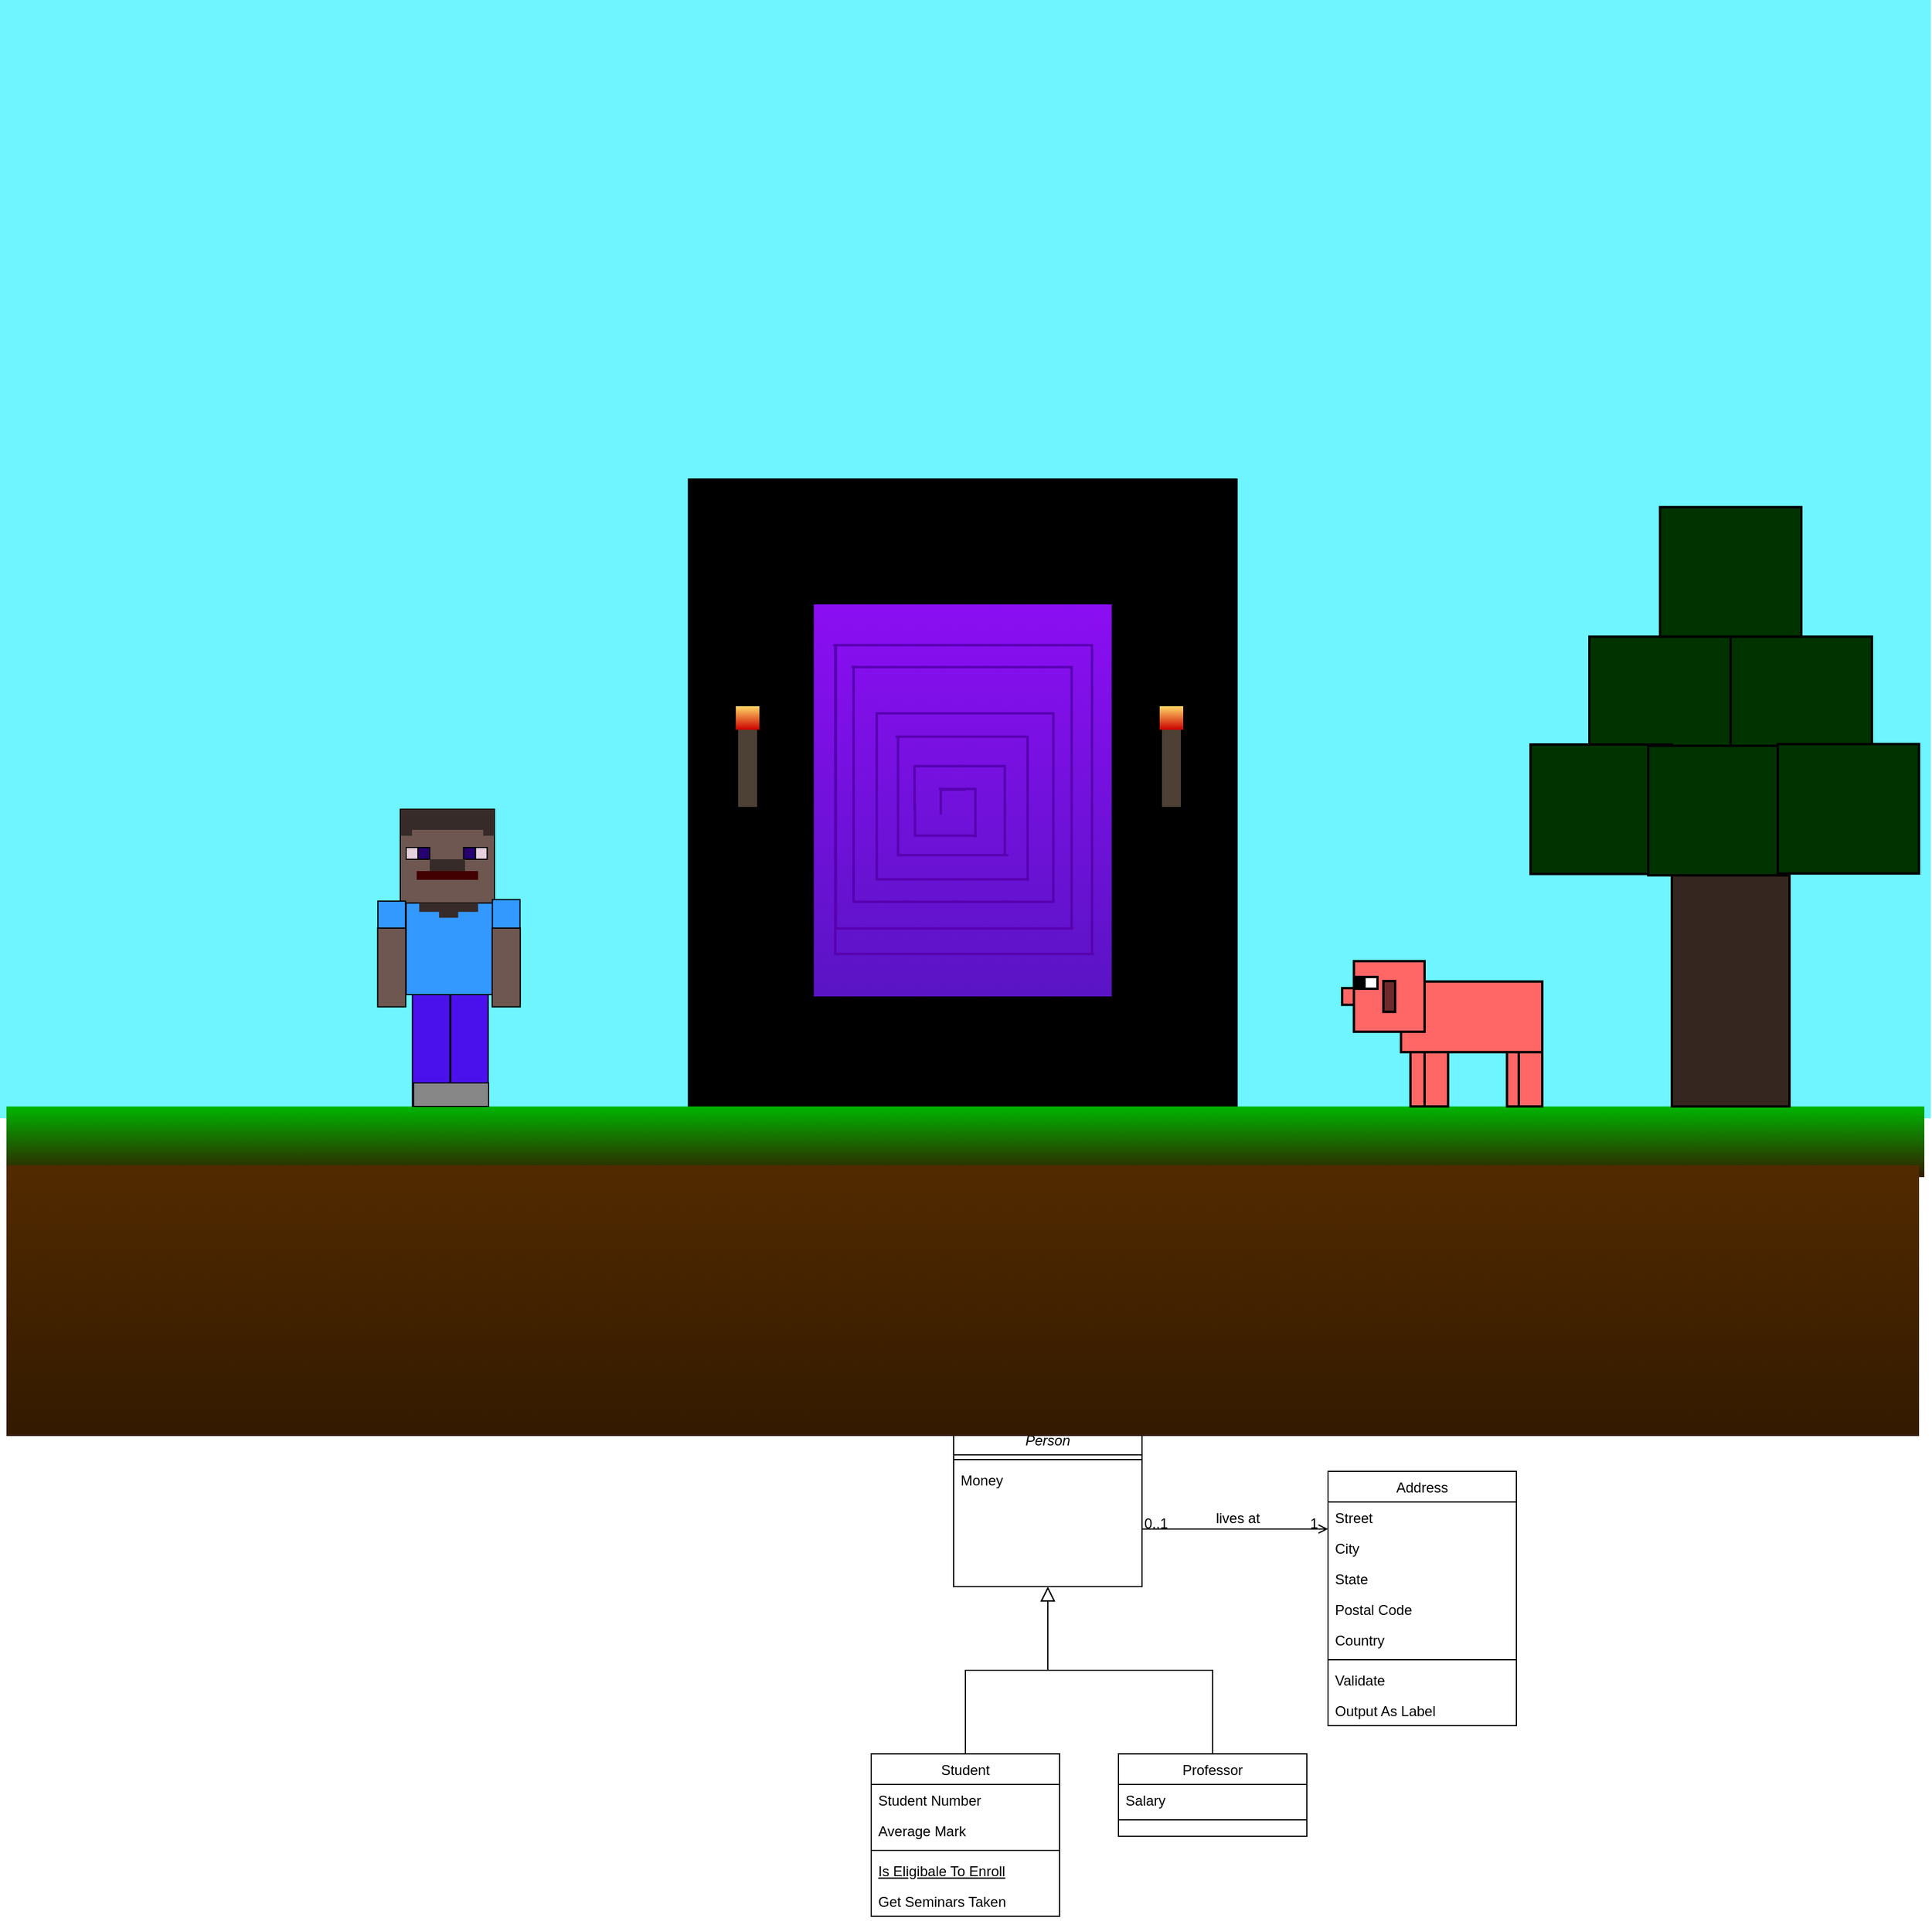 <mxfile version="13.9.3" type="github">
  <diagram id="C5RBs43oDa-KdzZeNtuy" name="Page-1">
    <mxGraphModel dx="2858" dy="2303" grid="1" gridSize="10" guides="1" tooltips="1" connect="1" arrows="1" fold="1" page="1" pageScale="1" pageWidth="827" pageHeight="1169" math="0" shadow="0">
      <root>
        <mxCell id="WIyWlLk6GJQsqaUBKTNV-0" />
        <mxCell id="WIyWlLk6GJQsqaUBKTNV-1" parent="WIyWlLk6GJQsqaUBKTNV-0" />
        <mxCell id="sEisbSqVoisZS8P3Yscg-30" value="" style="rounded=0;whiteSpace=wrap;html=1;strokeWidth=2;fillColor=#6EF5FF;strokeColor=none;" vertex="1" parent="WIyWlLk6GJQsqaUBKTNV-1">
          <mxGeometry x="-620" y="-1130" width="1640" height="950" as="geometry" />
        </mxCell>
        <mxCell id="zkfFHV4jXpPFQw0GAbJ--0" value="Person" style="swimlane;fontStyle=2;align=center;verticalAlign=top;childLayout=stackLayout;horizontal=1;startSize=26;horizontalStack=0;resizeParent=1;resizeLast=0;collapsible=1;marginBottom=0;rounded=0;shadow=0;strokeWidth=1;" parent="WIyWlLk6GJQsqaUBKTNV-1" vertex="1">
          <mxGeometry x="190" y="80" width="160" height="138" as="geometry">
            <mxRectangle x="230" y="140" width="160" height="26" as="alternateBounds" />
          </mxGeometry>
        </mxCell>
        <mxCell id="zkfFHV4jXpPFQw0GAbJ--4" value="" style="line;html=1;strokeWidth=1;align=left;verticalAlign=middle;spacingTop=-1;spacingLeft=3;spacingRight=3;rotatable=0;labelPosition=right;points=[];portConstraint=eastwest;" parent="zkfFHV4jXpPFQw0GAbJ--0" vertex="1">
          <mxGeometry y="26" width="160" height="8" as="geometry" />
        </mxCell>
        <mxCell id="zkfFHV4jXpPFQw0GAbJ--5" value="Money" style="text;align=left;verticalAlign=top;spacingLeft=4;spacingRight=4;overflow=hidden;rotatable=0;points=[[0,0.5],[1,0.5]];portConstraint=eastwest;" parent="zkfFHV4jXpPFQw0GAbJ--0" vertex="1">
          <mxGeometry y="34" width="160" height="26" as="geometry" />
        </mxCell>
        <mxCell id="zkfFHV4jXpPFQw0GAbJ--6" value="Student" style="swimlane;fontStyle=0;align=center;verticalAlign=top;childLayout=stackLayout;horizontal=1;startSize=26;horizontalStack=0;resizeParent=1;resizeLast=0;collapsible=1;marginBottom=0;rounded=0;shadow=0;strokeWidth=1;" parent="WIyWlLk6GJQsqaUBKTNV-1" vertex="1">
          <mxGeometry x="120" y="360" width="160" height="138" as="geometry">
            <mxRectangle x="130" y="380" width="160" height="26" as="alternateBounds" />
          </mxGeometry>
        </mxCell>
        <mxCell id="zkfFHV4jXpPFQw0GAbJ--7" value="Student Number" style="text;align=left;verticalAlign=top;spacingLeft=4;spacingRight=4;overflow=hidden;rotatable=0;points=[[0,0.5],[1,0.5]];portConstraint=eastwest;" parent="zkfFHV4jXpPFQw0GAbJ--6" vertex="1">
          <mxGeometry y="26" width="160" height="26" as="geometry" />
        </mxCell>
        <mxCell id="zkfFHV4jXpPFQw0GAbJ--8" value="Average Mark" style="text;align=left;verticalAlign=top;spacingLeft=4;spacingRight=4;overflow=hidden;rotatable=0;points=[[0,0.5],[1,0.5]];portConstraint=eastwest;rounded=0;shadow=0;html=0;" parent="zkfFHV4jXpPFQw0GAbJ--6" vertex="1">
          <mxGeometry y="52" width="160" height="26" as="geometry" />
        </mxCell>
        <mxCell id="zkfFHV4jXpPFQw0GAbJ--9" value="" style="line;html=1;strokeWidth=1;align=left;verticalAlign=middle;spacingTop=-1;spacingLeft=3;spacingRight=3;rotatable=0;labelPosition=right;points=[];portConstraint=eastwest;" parent="zkfFHV4jXpPFQw0GAbJ--6" vertex="1">
          <mxGeometry y="78" width="160" height="8" as="geometry" />
        </mxCell>
        <mxCell id="zkfFHV4jXpPFQw0GAbJ--10" value="Is Eligibale To Enroll" style="text;align=left;verticalAlign=top;spacingLeft=4;spacingRight=4;overflow=hidden;rotatable=0;points=[[0,0.5],[1,0.5]];portConstraint=eastwest;fontStyle=4" parent="zkfFHV4jXpPFQw0GAbJ--6" vertex="1">
          <mxGeometry y="86" width="160" height="26" as="geometry" />
        </mxCell>
        <mxCell id="zkfFHV4jXpPFQw0GAbJ--11" value="Get Seminars Taken" style="text;align=left;verticalAlign=top;spacingLeft=4;spacingRight=4;overflow=hidden;rotatable=0;points=[[0,0.5],[1,0.5]];portConstraint=eastwest;" parent="zkfFHV4jXpPFQw0GAbJ--6" vertex="1">
          <mxGeometry y="112" width="160" height="26" as="geometry" />
        </mxCell>
        <mxCell id="zkfFHV4jXpPFQw0GAbJ--12" value="" style="endArrow=block;endSize=10;endFill=0;shadow=0;strokeWidth=1;rounded=0;edgeStyle=elbowEdgeStyle;elbow=vertical;" parent="WIyWlLk6GJQsqaUBKTNV-1" source="zkfFHV4jXpPFQw0GAbJ--6" target="zkfFHV4jXpPFQw0GAbJ--0" edge="1">
          <mxGeometry width="160" relative="1" as="geometry">
            <mxPoint x="200" y="203" as="sourcePoint" />
            <mxPoint x="200" y="203" as="targetPoint" />
          </mxGeometry>
        </mxCell>
        <mxCell id="zkfFHV4jXpPFQw0GAbJ--13" value="Professor" style="swimlane;fontStyle=0;align=center;verticalAlign=top;childLayout=stackLayout;horizontal=1;startSize=26;horizontalStack=0;resizeParent=1;resizeLast=0;collapsible=1;marginBottom=0;rounded=0;shadow=0;strokeWidth=1;" parent="WIyWlLk6GJQsqaUBKTNV-1" vertex="1">
          <mxGeometry x="330" y="360" width="160" height="70" as="geometry">
            <mxRectangle x="340" y="380" width="170" height="26" as="alternateBounds" />
          </mxGeometry>
        </mxCell>
        <mxCell id="zkfFHV4jXpPFQw0GAbJ--14" value="Salary" style="text;align=left;verticalAlign=top;spacingLeft=4;spacingRight=4;overflow=hidden;rotatable=0;points=[[0,0.5],[1,0.5]];portConstraint=eastwest;" parent="zkfFHV4jXpPFQw0GAbJ--13" vertex="1">
          <mxGeometry y="26" width="160" height="26" as="geometry" />
        </mxCell>
        <mxCell id="zkfFHV4jXpPFQw0GAbJ--15" value="" style="line;html=1;strokeWidth=1;align=left;verticalAlign=middle;spacingTop=-1;spacingLeft=3;spacingRight=3;rotatable=0;labelPosition=right;points=[];portConstraint=eastwest;" parent="zkfFHV4jXpPFQw0GAbJ--13" vertex="1">
          <mxGeometry y="52" width="160" height="8" as="geometry" />
        </mxCell>
        <mxCell id="zkfFHV4jXpPFQw0GAbJ--16" value="" style="endArrow=block;endSize=10;endFill=0;shadow=0;strokeWidth=1;rounded=0;edgeStyle=elbowEdgeStyle;elbow=vertical;" parent="WIyWlLk6GJQsqaUBKTNV-1" source="zkfFHV4jXpPFQw0GAbJ--13" target="zkfFHV4jXpPFQw0GAbJ--0" edge="1">
          <mxGeometry width="160" relative="1" as="geometry">
            <mxPoint x="210" y="373" as="sourcePoint" />
            <mxPoint x="310" y="271" as="targetPoint" />
          </mxGeometry>
        </mxCell>
        <mxCell id="zkfFHV4jXpPFQw0GAbJ--17" value="Address" style="swimlane;fontStyle=0;align=center;verticalAlign=top;childLayout=stackLayout;horizontal=1;startSize=26;horizontalStack=0;resizeParent=1;resizeLast=0;collapsible=1;marginBottom=0;rounded=0;shadow=0;strokeWidth=1;" parent="WIyWlLk6GJQsqaUBKTNV-1" vertex="1">
          <mxGeometry x="508" y="120" width="160" height="216" as="geometry">
            <mxRectangle x="550" y="140" width="160" height="26" as="alternateBounds" />
          </mxGeometry>
        </mxCell>
        <mxCell id="zkfFHV4jXpPFQw0GAbJ--18" value="Street" style="text;align=left;verticalAlign=top;spacingLeft=4;spacingRight=4;overflow=hidden;rotatable=0;points=[[0,0.5],[1,0.5]];portConstraint=eastwest;" parent="zkfFHV4jXpPFQw0GAbJ--17" vertex="1">
          <mxGeometry y="26" width="160" height="26" as="geometry" />
        </mxCell>
        <mxCell id="zkfFHV4jXpPFQw0GAbJ--19" value="City" style="text;align=left;verticalAlign=top;spacingLeft=4;spacingRight=4;overflow=hidden;rotatable=0;points=[[0,0.5],[1,0.5]];portConstraint=eastwest;rounded=0;shadow=0;html=0;" parent="zkfFHV4jXpPFQw0GAbJ--17" vertex="1">
          <mxGeometry y="52" width="160" height="26" as="geometry" />
        </mxCell>
        <mxCell id="zkfFHV4jXpPFQw0GAbJ--20" value="State" style="text;align=left;verticalAlign=top;spacingLeft=4;spacingRight=4;overflow=hidden;rotatable=0;points=[[0,0.5],[1,0.5]];portConstraint=eastwest;rounded=0;shadow=0;html=0;" parent="zkfFHV4jXpPFQw0GAbJ--17" vertex="1">
          <mxGeometry y="78" width="160" height="26" as="geometry" />
        </mxCell>
        <mxCell id="zkfFHV4jXpPFQw0GAbJ--21" value="Postal Code" style="text;align=left;verticalAlign=top;spacingLeft=4;spacingRight=4;overflow=hidden;rotatable=0;points=[[0,0.5],[1,0.5]];portConstraint=eastwest;rounded=0;shadow=0;html=0;" parent="zkfFHV4jXpPFQw0GAbJ--17" vertex="1">
          <mxGeometry y="104" width="160" height="26" as="geometry" />
        </mxCell>
        <mxCell id="zkfFHV4jXpPFQw0GAbJ--22" value="Country" style="text;align=left;verticalAlign=top;spacingLeft=4;spacingRight=4;overflow=hidden;rotatable=0;points=[[0,0.5],[1,0.5]];portConstraint=eastwest;rounded=0;shadow=0;html=0;" parent="zkfFHV4jXpPFQw0GAbJ--17" vertex="1">
          <mxGeometry y="130" width="160" height="26" as="geometry" />
        </mxCell>
        <mxCell id="zkfFHV4jXpPFQw0GAbJ--23" value="" style="line;html=1;strokeWidth=1;align=left;verticalAlign=middle;spacingTop=-1;spacingLeft=3;spacingRight=3;rotatable=0;labelPosition=right;points=[];portConstraint=eastwest;" parent="zkfFHV4jXpPFQw0GAbJ--17" vertex="1">
          <mxGeometry y="156" width="160" height="8" as="geometry" />
        </mxCell>
        <mxCell id="zkfFHV4jXpPFQw0GAbJ--24" value="Validate" style="text;align=left;verticalAlign=top;spacingLeft=4;spacingRight=4;overflow=hidden;rotatable=0;points=[[0,0.5],[1,0.5]];portConstraint=eastwest;" parent="zkfFHV4jXpPFQw0GAbJ--17" vertex="1">
          <mxGeometry y="164" width="160" height="26" as="geometry" />
        </mxCell>
        <mxCell id="zkfFHV4jXpPFQw0GAbJ--25" value="Output As Label" style="text;align=left;verticalAlign=top;spacingLeft=4;spacingRight=4;overflow=hidden;rotatable=0;points=[[0,0.5],[1,0.5]];portConstraint=eastwest;" parent="zkfFHV4jXpPFQw0GAbJ--17" vertex="1">
          <mxGeometry y="190" width="160" height="26" as="geometry" />
        </mxCell>
        <mxCell id="zkfFHV4jXpPFQw0GAbJ--26" value="" style="endArrow=open;shadow=0;strokeWidth=1;rounded=0;endFill=1;edgeStyle=elbowEdgeStyle;elbow=vertical;" parent="WIyWlLk6GJQsqaUBKTNV-1" source="zkfFHV4jXpPFQw0GAbJ--0" target="zkfFHV4jXpPFQw0GAbJ--17" edge="1">
          <mxGeometry x="0.5" y="41" relative="1" as="geometry">
            <mxPoint x="380" y="192" as="sourcePoint" />
            <mxPoint x="540" y="192" as="targetPoint" />
            <mxPoint x="-40" y="32" as="offset" />
          </mxGeometry>
        </mxCell>
        <mxCell id="zkfFHV4jXpPFQw0GAbJ--27" value="0..1" style="resizable=0;align=left;verticalAlign=bottom;labelBackgroundColor=none;fontSize=12;" parent="zkfFHV4jXpPFQw0GAbJ--26" connectable="0" vertex="1">
          <mxGeometry x="-1" relative="1" as="geometry">
            <mxPoint y="4" as="offset" />
          </mxGeometry>
        </mxCell>
        <mxCell id="zkfFHV4jXpPFQw0GAbJ--28" value="1" style="resizable=0;align=right;verticalAlign=bottom;labelBackgroundColor=none;fontSize=12;" parent="zkfFHV4jXpPFQw0GAbJ--26" connectable="0" vertex="1">
          <mxGeometry x="1" relative="1" as="geometry">
            <mxPoint x="-7" y="4" as="offset" />
          </mxGeometry>
        </mxCell>
        <mxCell id="zkfFHV4jXpPFQw0GAbJ--29" value="lives at" style="text;html=1;resizable=0;points=[];;align=center;verticalAlign=middle;labelBackgroundColor=none;rounded=0;shadow=0;strokeWidth=1;fontSize=12;" parent="zkfFHV4jXpPFQw0GAbJ--26" vertex="1" connectable="0">
          <mxGeometry x="0.5" y="49" relative="1" as="geometry">
            <mxPoint x="-38" y="40" as="offset" />
          </mxGeometry>
        </mxCell>
        <mxCell id="3V0lFy5Hcrdc6yYL49SP-5" value="" style="rounded=0;whiteSpace=wrap;html=1;comic=0;strokeColor=#000000;strokeWidth=107;fillColor=#930DFA;gradientColor=#5215BD;" parent="WIyWlLk6GJQsqaUBKTNV-1" vertex="1">
          <mxGeometry x="17.75" y="-670" width="360" height="440" as="geometry" />
        </mxCell>
        <mxCell id="3V0lFy5Hcrdc6yYL49SP-9" value="" style="rounded=0;whiteSpace=wrap;html=1;comic=0;strokeColor=#000000;strokeWidth=9;rotation=-90;fillColor=#4D4135;" parent="WIyWlLk6GJQsqaUBKTNV-1" vertex="1">
          <mxGeometry x="-30" y="-497.5" width="90" height="25" as="geometry" />
        </mxCell>
        <mxCell id="3V0lFy5Hcrdc6yYL49SP-10" value="" style="rounded=0;whiteSpace=wrap;html=1;comic=0;strokeColor=#000000;strokeWidth=9;rotation=-90;fillColor=#4D4135;" parent="WIyWlLk6GJQsqaUBKTNV-1" vertex="1">
          <mxGeometry x="330" y="-497.5" width="90" height="25" as="geometry" />
        </mxCell>
        <mxCell id="3V0lFy5Hcrdc6yYL49SP-12" value="" style="rounded=0;whiteSpace=wrap;html=1;comic=0;strokeWidth=9;rotation=-90;fillColor=#CC0000;gradientColor=#FFD966;gradientDirection=west;direction=west;strokeColor=none;" parent="WIyWlLk6GJQsqaUBKTNV-1" vertex="1">
          <mxGeometry x="365" y="-530" width="20" height="20" as="geometry" />
        </mxCell>
        <mxCell id="3V0lFy5Hcrdc6yYL49SP-13" value="" style="rounded=0;whiteSpace=wrap;html=1;comic=0;strokeWidth=9;rotation=-90;fillColor=#CC0000;gradientColor=#FFD966;gradientDirection=west;direction=west;strokeColor=none;" parent="WIyWlLk6GJQsqaUBKTNV-1" vertex="1">
          <mxGeometry x="5" y="-530" width="20" height="20" as="geometry" />
        </mxCell>
        <mxCell id="3V0lFy5Hcrdc6yYL49SP-15" value="" style="rounded=0;whiteSpace=wrap;html=1;comic=0;strokeWidth=1;gradientDirection=south;gradientColor=#331A00;fillColor=#00B500;strokeColor=none;" parent="WIyWlLk6GJQsqaUBKTNV-1" vertex="1">
          <mxGeometry x="-614.5" y="-190" width="1629" height="60" as="geometry" />
        </mxCell>
        <mxCell id="3V0lFy5Hcrdc6yYL49SP-16" value="" style="rounded=0;whiteSpace=wrap;html=1;comic=0;strokeWidth=1;gradientColor=#331A00;strokeColor=none;fillColor=#522A00;" parent="WIyWlLk6GJQsqaUBKTNV-1" vertex="1">
          <mxGeometry x="-614.5" y="-140" width="1624.5" height="230" as="geometry" />
        </mxCell>
        <mxCell id="ScEqLUmw5oNHO-DYPjXm-2" value="" style="whiteSpace=wrap;html=1;aspect=fixed;fillColor=#6E5751;" parent="WIyWlLk6GJQsqaUBKTNV-1" vertex="1">
          <mxGeometry x="-280" y="-442.5" width="80" height="80" as="geometry" />
        </mxCell>
        <mxCell id="ScEqLUmw5oNHO-DYPjXm-4" value="" style="rounded=0;whiteSpace=wrap;html=1;rotation=90;fillColor=#3399FF;" parent="WIyWlLk6GJQsqaUBKTNV-1" vertex="1">
          <mxGeometry x="-274.99" y="-362.81" width="77.82" height="77.82" as="geometry" />
        </mxCell>
        <mxCell id="ScEqLUmw5oNHO-DYPjXm-6" value="" style="rounded=0;whiteSpace=wrap;html=1;rotation=90;fillColor=#4B11ED;" parent="WIyWlLk6GJQsqaUBKTNV-1" vertex="1">
          <mxGeometry x="-268.75" y="-253.43" width="95" height="31.87" as="geometry" />
        </mxCell>
        <mxCell id="ScEqLUmw5oNHO-DYPjXm-9" value="" style="rounded=0;whiteSpace=wrap;html=1;rotation=90;fillColor=#3399FF;" parent="WIyWlLk6GJQsqaUBKTNV-1" vertex="1">
          <mxGeometry x="-234.06" y="-333.47" width="88.06" height="23.47" as="geometry" />
        </mxCell>
        <mxCell id="ScEqLUmw5oNHO-DYPjXm-11" value="" style="whiteSpace=wrap;html=1;aspect=fixed;fillColor=#E6D0DE;" parent="WIyWlLk6GJQsqaUBKTNV-1" vertex="1">
          <mxGeometry x="-275" y="-410" width="10" height="10" as="geometry" />
        </mxCell>
        <mxCell id="ScEqLUmw5oNHO-DYPjXm-17" value="" style="whiteSpace=wrap;html=1;aspect=fixed;fillColor=#E6D0DE;" parent="WIyWlLk6GJQsqaUBKTNV-1" vertex="1">
          <mxGeometry x="-216.25" y="-410" width="10" height="10" as="geometry" />
        </mxCell>
        <mxCell id="ScEqLUmw5oNHO-DYPjXm-20" value="" style="whiteSpace=wrap;html=1;aspect=fixed;strokeColor=#000000;fillColor=#260170;" parent="WIyWlLk6GJQsqaUBKTNV-1" vertex="1">
          <mxGeometry x="-265" y="-410" width="10" height="10" as="geometry" />
        </mxCell>
        <mxCell id="ScEqLUmw5oNHO-DYPjXm-21" value="" style="whiteSpace=wrap;html=1;aspect=fixed;strokeColor=#000000;fillColor=#260170;" parent="WIyWlLk6GJQsqaUBKTNV-1" vertex="1">
          <mxGeometry x="-226.25" y="-410" width="10" height="10" as="geometry" />
        </mxCell>
        <mxCell id="ScEqLUmw5oNHO-DYPjXm-25" value="" style="rounded=0;whiteSpace=wrap;html=1;rotation=90;fillColor=#3399FF;" parent="WIyWlLk6GJQsqaUBKTNV-1" vertex="1">
          <mxGeometry x="-330.66" y="-332.81" width="86.74" height="23.47" as="geometry" />
        </mxCell>
        <mxCell id="ScEqLUmw5oNHO-DYPjXm-26" value="" style="rounded=0;whiteSpace=wrap;html=1;rotation=90;fillColor=#6E5751;" parent="WIyWlLk6GJQsqaUBKTNV-1" vertex="1">
          <mxGeometry x="-320.76" y="-320" width="66.93" height="23.85" as="geometry" />
        </mxCell>
        <mxCell id="ScEqLUmw5oNHO-DYPjXm-27" value="" style="rounded=0;whiteSpace=wrap;html=1;rotation=90;fillColor=#6E5751;" parent="WIyWlLk6GJQsqaUBKTNV-1" vertex="1">
          <mxGeometry x="-223.5" y="-320" width="66.93" height="23.85" as="geometry" />
        </mxCell>
        <mxCell id="ScEqLUmw5oNHO-DYPjXm-28" value="" style="rounded=0;whiteSpace=wrap;html=1;fillColor=#362B28;strokeColor=none;" parent="WIyWlLk6GJQsqaUBKTNV-1" vertex="1">
          <mxGeometry x="-255" y="-400" width="30" height="10" as="geometry" />
        </mxCell>
        <mxCell id="ScEqLUmw5oNHO-DYPjXm-29" value="" style="rounded=0;whiteSpace=wrap;html=1;fillColor=#420000;strokeColor=none;" parent="WIyWlLk6GJQsqaUBKTNV-1" vertex="1">
          <mxGeometry x="-266.09" y="-390" width="52.18" height="7.5" as="geometry" />
        </mxCell>
        <mxCell id="ScEqLUmw5oNHO-DYPjXm-30" value="" style="rounded=0;whiteSpace=wrap;html=1;fillColor=#362B28;strokeColor=none;" parent="WIyWlLk6GJQsqaUBKTNV-1" vertex="1">
          <mxGeometry x="-263.91" y="-362.81" width="50" height="7.5" as="geometry" />
        </mxCell>
        <mxCell id="ScEqLUmw5oNHO-DYPjXm-31" value="" style="rounded=0;whiteSpace=wrap;html=1;fillColor=#362B28;strokeColor=none;" parent="WIyWlLk6GJQsqaUBKTNV-1" vertex="1">
          <mxGeometry x="-247.04" y="-357.81" width="16.25" height="7.5" as="geometry" />
        </mxCell>
        <mxCell id="ScEqLUmw5oNHO-DYPjXm-32" value="" style="rounded=0;whiteSpace=wrap;html=1;rotation=90;fillColor=#4B11ED;" parent="WIyWlLk6GJQsqaUBKTNV-1" vertex="1">
          <mxGeometry x="-301.25" y="-253.43" width="95" height="31.87" as="geometry" />
        </mxCell>
        <mxCell id="ScEqLUmw5oNHO-DYPjXm-34" value="" style="rounded=0;whiteSpace=wrap;html=1;fillColor=#878787;" parent="WIyWlLk6GJQsqaUBKTNV-1" vertex="1">
          <mxGeometry x="-268.75" y="-210" width="63.75" height="20" as="geometry" />
        </mxCell>
        <mxCell id="ScEqLUmw5oNHO-DYPjXm-38" value="" style="rounded=0;whiteSpace=wrap;html=1;fillColor=#362B28;strokeColor=none;" parent="WIyWlLk6GJQsqaUBKTNV-1" vertex="1">
          <mxGeometry x="-279.58" y="-442.5" width="79.58" height="17.5" as="geometry" />
        </mxCell>
        <mxCell id="ScEqLUmw5oNHO-DYPjXm-39" value="" style="rounded=0;whiteSpace=wrap;html=1;fillColor=#362B28;strokeColor=none;" parent="WIyWlLk6GJQsqaUBKTNV-1" vertex="1">
          <mxGeometry x="-279.58" y="-430" width="9.58" height="10" as="geometry" />
        </mxCell>
        <mxCell id="ScEqLUmw5oNHO-DYPjXm-41" value="" style="rounded=0;whiteSpace=wrap;html=1;fillColor=#362B28;strokeColor=none;" parent="WIyWlLk6GJQsqaUBKTNV-1" vertex="1">
          <mxGeometry x="-209.58" y="-430" width="9.58" height="10" as="geometry" />
        </mxCell>
        <mxCell id="sEisbSqVoisZS8P3Yscg-13" value="" style="shape=partialRectangle;whiteSpace=wrap;html=1;bottom=0;right=0;fillColor=none;strokeWidth=2;strokeColor=#5700B0;" vertex="1" parent="WIyWlLk6GJQsqaUBKTNV-1">
          <mxGeometry x="179.07" y="-459.15" width="20" height="20" as="geometry" />
        </mxCell>
        <mxCell id="sEisbSqVoisZS8P3Yscg-14" value="" style="shape=partialRectangle;whiteSpace=wrap;html=1;bottom=0;right=0;fillColor=none;strokeWidth=2;rotation=90;strokeColor=#5700B0;" vertex="1" parent="WIyWlLk6GJQsqaUBKTNV-1">
          <mxGeometry x="173.45" y="-454.77" width="40" height="30" as="geometry" />
        </mxCell>
        <mxCell id="sEisbSqVoisZS8P3Yscg-15" value="" style="shape=partialRectangle;whiteSpace=wrap;html=1;bottom=0;right=0;fillColor=none;strokeWidth=2;rotation=-90;strokeColor=#5700B0;" vertex="1" parent="WIyWlLk6GJQsqaUBKTNV-1">
          <mxGeometry x="170.02" y="-458.52" width="25.62" height="51.25" as="geometry" />
        </mxCell>
        <mxCell id="sEisbSqVoisZS8P3Yscg-16" value="" style="shape=partialRectangle;whiteSpace=wrap;html=1;bottom=0;right=0;fillColor=none;strokeWidth=2;strokeColor=#5700B0;" vertex="1" parent="WIyWlLk6GJQsqaUBKTNV-1">
          <mxGeometry x="156.82" y="-479.15" width="40" height="37.5" as="geometry" />
        </mxCell>
        <mxCell id="sEisbSqVoisZS8P3Yscg-17" value="" style="shape=partialRectangle;whiteSpace=wrap;html=1;bottom=0;right=0;fillColor=none;strokeWidth=2;rotation=90;strokeColor=#5700B0;" vertex="1" parent="WIyWlLk6GJQsqaUBKTNV-1">
          <mxGeometry x="175.64" y="-461.34" width="75.62" height="40" as="geometry" />
        </mxCell>
        <mxCell id="sEisbSqVoisZS8P3Yscg-18" value="" style="shape=partialRectangle;whiteSpace=wrap;html=1;bottom=0;right=0;fillColor=none;strokeWidth=2;rotation=-90;strokeColor=#5700B0;" vertex="1" parent="WIyWlLk6GJQsqaUBKTNV-1">
          <mxGeometry x="139.07" y="-499.77" width="100" height="92.5" as="geometry" />
        </mxCell>
        <mxCell id="sEisbSqVoisZS8P3Yscg-22" value="" style="shape=partialRectangle;whiteSpace=wrap;html=1;bottom=0;right=0;fillColor=none;strokeWidth=2;rotation=90;strokeColor=#5700B0;" vertex="1" parent="WIyWlLk6GJQsqaUBKTNV-1">
          <mxGeometry x="136.57" y="-499.15" width="121.25" height="111.25" as="geometry" />
        </mxCell>
        <mxCell id="sEisbSqVoisZS8P3Yscg-23" value="" style="shape=partialRectangle;whiteSpace=wrap;html=1;bottom=0;right=0;fillColor=none;strokeWidth=2;rotation=-90;strokeColor=#5700B0;" vertex="1" parent="WIyWlLk6GJQsqaUBKTNV-1">
          <mxGeometry x="118.3" y="-517.43" width="140.93" height="128.13" as="geometry" />
        </mxCell>
        <mxCell id="sEisbSqVoisZS8P3Yscg-24" value="" style="shape=partialRectangle;whiteSpace=wrap;html=1;bottom=0;right=0;fillColor=none;strokeWidth=2;rotation=90;strokeColor=#5700B0;" vertex="1" parent="WIyWlLk6GJQsqaUBKTNV-1">
          <mxGeometry x="120" y="-518.99" width="159.69" height="149.69" as="geometry" />
        </mxCell>
        <mxCell id="sEisbSqVoisZS8P3Yscg-25" value="" style="shape=partialRectangle;whiteSpace=wrap;html=1;bottom=0;right=0;fillColor=none;strokeWidth=2;rotation=-90;strokeColor=#5700B0;" vertex="1" parent="WIyWlLk6GJQsqaUBKTNV-1">
          <mxGeometry x="90" y="-548.53" width="199.69" height="169.69" as="geometry" />
        </mxCell>
        <mxCell id="sEisbSqVoisZS8P3Yscg-26" value="" style="shape=partialRectangle;whiteSpace=wrap;html=1;bottom=0;right=0;fillColor=none;strokeWidth=2;rotation=90;strokeColor=#5700B0;" vertex="1" parent="WIyWlLk6GJQsqaUBKTNV-1">
          <mxGeometry x="86.22" y="-545.22" width="222" height="186" as="geometry" />
        </mxCell>
        <mxCell id="sEisbSqVoisZS8P3Yscg-27" value="" style="shape=partialRectangle;whiteSpace=wrap;html=1;bottom=0;right=0;fillColor=none;strokeWidth=2;rotation=-90;strokeColor=#5700B0;" vertex="1" parent="WIyWlLk6GJQsqaUBKTNV-1">
          <mxGeometry x="70.04" y="-561.93" width="240.64" height="200.78" as="geometry" />
        </mxCell>
        <mxCell id="sEisbSqVoisZS8P3Yscg-28" value="" style="shape=partialRectangle;whiteSpace=wrap;html=1;bottom=0;right=0;fillColor=none;strokeWidth=2;rotation=90;strokeColor=#5700B0;" vertex="1" parent="WIyWlLk6GJQsqaUBKTNV-1">
          <mxGeometry x="67.01" y="-560.18" width="262.21" height="218.85" as="geometry" />
        </mxCell>
        <mxCell id="sEisbSqVoisZS8P3Yscg-29" value="" style="shape=partialRectangle;whiteSpace=wrap;html=1;bottom=0;right=0;fillColor=none;strokeWidth=2;rotation=-90;strokeColor=#5700B0;" vertex="1" parent="WIyWlLk6GJQsqaUBKTNV-1">
          <mxGeometry x="67.79" y="-560.18" width="262.21" height="218.85" as="geometry" />
        </mxCell>
        <mxCell id="sEisbSqVoisZS8P3Yscg-35" value="" style="rounded=0;whiteSpace=wrap;html=1;strokeColor=#000000;strokeWidth=2;fillColor=#FF6666;rotation=-90;" vertex="1" parent="WIyWlLk6GJQsqaUBKTNV-1">
          <mxGeometry x="640" y="-230" width="60" height="20" as="geometry" />
        </mxCell>
        <mxCell id="sEisbSqVoisZS8P3Yscg-36" value="" style="rounded=0;whiteSpace=wrap;html=1;strokeColor=#000000;strokeWidth=2;fillColor=#FF6666;rotation=-90;" vertex="1" parent="WIyWlLk6GJQsqaUBKTNV-1">
          <mxGeometry x="650" y="-230" width="60" height="20" as="geometry" />
        </mxCell>
        <mxCell id="sEisbSqVoisZS8P3Yscg-33" value="" style="rounded=0;whiteSpace=wrap;html=1;strokeColor=#000000;strokeWidth=2;fillColor=#FF6666;rotation=-90;" vertex="1" parent="WIyWlLk6GJQsqaUBKTNV-1">
          <mxGeometry x="558" y="-230" width="60" height="20" as="geometry" />
        </mxCell>
        <mxCell id="sEisbSqVoisZS8P3Yscg-34" value="" style="rounded=0;whiteSpace=wrap;html=1;strokeColor=#000000;strokeWidth=2;fillColor=#FF6666;rotation=-90;" vertex="1" parent="WIyWlLk6GJQsqaUBKTNV-1">
          <mxGeometry x="570" y="-230" width="60" height="20" as="geometry" />
        </mxCell>
        <mxCell id="sEisbSqVoisZS8P3Yscg-31" value="" style="rounded=0;whiteSpace=wrap;html=1;strokeWidth=2;fillColor=#FF6666;" vertex="1" parent="WIyWlLk6GJQsqaUBKTNV-1">
          <mxGeometry x="570" y="-296.15" width="120" height="60" as="geometry" />
        </mxCell>
        <mxCell id="sEisbSqVoisZS8P3Yscg-32" value="" style="whiteSpace=wrap;html=1;aspect=fixed;strokeColor=#000000;strokeWidth=2;fillColor=#FF6666;" vertex="1" parent="WIyWlLk6GJQsqaUBKTNV-1">
          <mxGeometry x="530" y="-313.44" width="60" height="60" as="geometry" />
        </mxCell>
        <mxCell id="sEisbSqVoisZS8P3Yscg-38" value="" style="rounded=0;whiteSpace=wrap;html=1;strokeColor=#000000;strokeWidth=2;fillColor=#6E2A2A;" vertex="1" parent="WIyWlLk6GJQsqaUBKTNV-1">
          <mxGeometry x="555" y="-296.51" width="10" height="26.15" as="geometry" />
        </mxCell>
        <mxCell id="sEisbSqVoisZS8P3Yscg-40" value="" style="rounded=0;whiteSpace=wrap;html=1;strokeColor=#000000;strokeWidth=2;fillColor=#FFFFFF;" vertex="1" parent="WIyWlLk6GJQsqaUBKTNV-1">
          <mxGeometry x="530" y="-300" width="20" height="10" as="geometry" />
        </mxCell>
        <mxCell id="sEisbSqVoisZS8P3Yscg-39" value="" style="rounded=0;whiteSpace=wrap;html=1;strokeWidth=2;fillColor=#000000;strokeColor=none;" vertex="1" parent="WIyWlLk6GJQsqaUBKTNV-1">
          <mxGeometry x="530" y="-300" width="10" height="10" as="geometry" />
        </mxCell>
        <mxCell id="sEisbSqVoisZS8P3Yscg-37" value="" style="rounded=0;whiteSpace=wrap;html=1;strokeColor=#000000;strokeWidth=2;fillColor=#FF6666;" vertex="1" parent="WIyWlLk6GJQsqaUBKTNV-1">
          <mxGeometry x="520" y="-290.54" width="10" height="14.22" as="geometry" />
        </mxCell>
        <mxCell id="sEisbSqVoisZS8P3Yscg-41" value="" style="rounded=0;whiteSpace=wrap;html=1;strokeColor=#000000;strokeWidth=2;fillColor=#362620;" vertex="1" parent="WIyWlLk6GJQsqaUBKTNV-1">
          <mxGeometry x="800" y="-540" width="100" height="350" as="geometry" />
        </mxCell>
        <mxCell id="sEisbSqVoisZS8P3Yscg-42" value="" style="rounded=0;whiteSpace=wrap;html=1;strokeColor=#000000;strokeWidth=2;fillColor=#003300;" vertex="1" parent="WIyWlLk6GJQsqaUBKTNV-1">
          <mxGeometry x="730" y="-589.15" width="120" height="110" as="geometry" />
        </mxCell>
        <mxCell id="sEisbSqVoisZS8P3Yscg-43" value="" style="rounded=0;whiteSpace=wrap;html=1;strokeColor=#000000;strokeWidth=2;fillColor=#003300;" vertex="1" parent="WIyWlLk6GJQsqaUBKTNV-1">
          <mxGeometry x="850" y="-589.15" width="120" height="110" as="geometry" />
        </mxCell>
        <mxCell id="sEisbSqVoisZS8P3Yscg-44" value="" style="rounded=0;whiteSpace=wrap;html=1;strokeColor=#000000;strokeWidth=2;fillColor=#003300;" vertex="1" parent="WIyWlLk6GJQsqaUBKTNV-1">
          <mxGeometry x="790" y="-699.15" width="120" height="110" as="geometry" />
        </mxCell>
        <mxCell id="sEisbSqVoisZS8P3Yscg-45" value="" style="rounded=0;whiteSpace=wrap;html=1;strokeColor=#000000;strokeWidth=2;fillColor=#003300;" vertex="1" parent="WIyWlLk6GJQsqaUBKTNV-1">
          <mxGeometry x="680" y="-497.5" width="120" height="110" as="geometry" />
        </mxCell>
        <mxCell id="sEisbSqVoisZS8P3Yscg-46" value="" style="rounded=0;whiteSpace=wrap;html=1;strokeColor=#000000;strokeWidth=2;fillColor=#003300;" vertex="1" parent="WIyWlLk6GJQsqaUBKTNV-1">
          <mxGeometry x="780" y="-496.34" width="120" height="110" as="geometry" />
        </mxCell>
        <mxCell id="sEisbSqVoisZS8P3Yscg-47" value="" style="rounded=0;whiteSpace=wrap;html=1;strokeColor=#000000;strokeWidth=2;fillColor=#003300;" vertex="1" parent="WIyWlLk6GJQsqaUBKTNV-1">
          <mxGeometry x="890" y="-497.9" width="120" height="110" as="geometry" />
        </mxCell>
      </root>
    </mxGraphModel>
  </diagram>
</mxfile>

